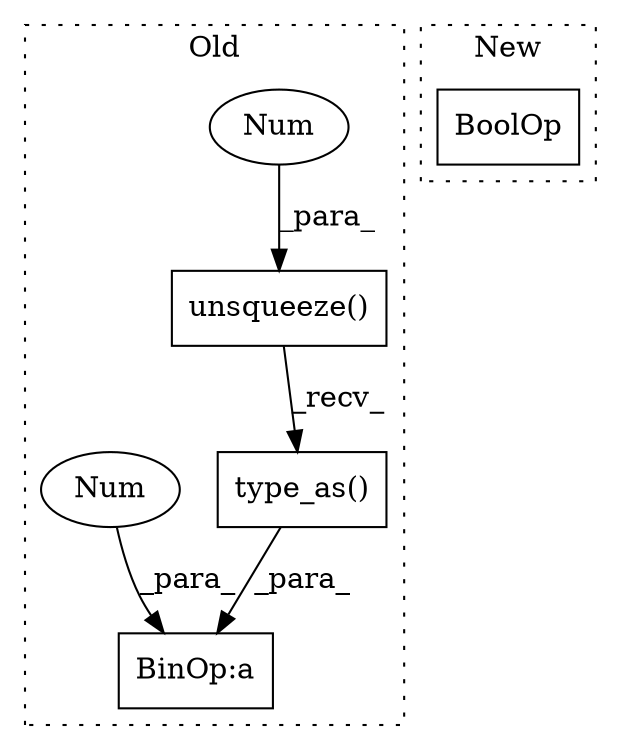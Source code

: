 digraph G {
subgraph cluster0 {
1 [label="unsqueeze()" a="75" s="6308,6333" l="23,1" shape="box"];
3 [label="BinOp:a" a="82" s="6305" l="3" shape="box"];
4 [label="Num" a="76" s="6331" l="2" shape="ellipse"];
5 [label="Num" a="76" s="6304" l="1" shape="ellipse"];
6 [label="type_as()" a="75" s="6308,6344" l="35,1" shape="box"];
label = "Old";
style="dotted";
}
subgraph cluster1 {
2 [label="BoolOp" a="72" s="5932" l="66" shape="box"];
label = "New";
style="dotted";
}
1 -> 6 [label="_recv_"];
4 -> 1 [label="_para_"];
5 -> 3 [label="_para_"];
6 -> 3 [label="_para_"];
}